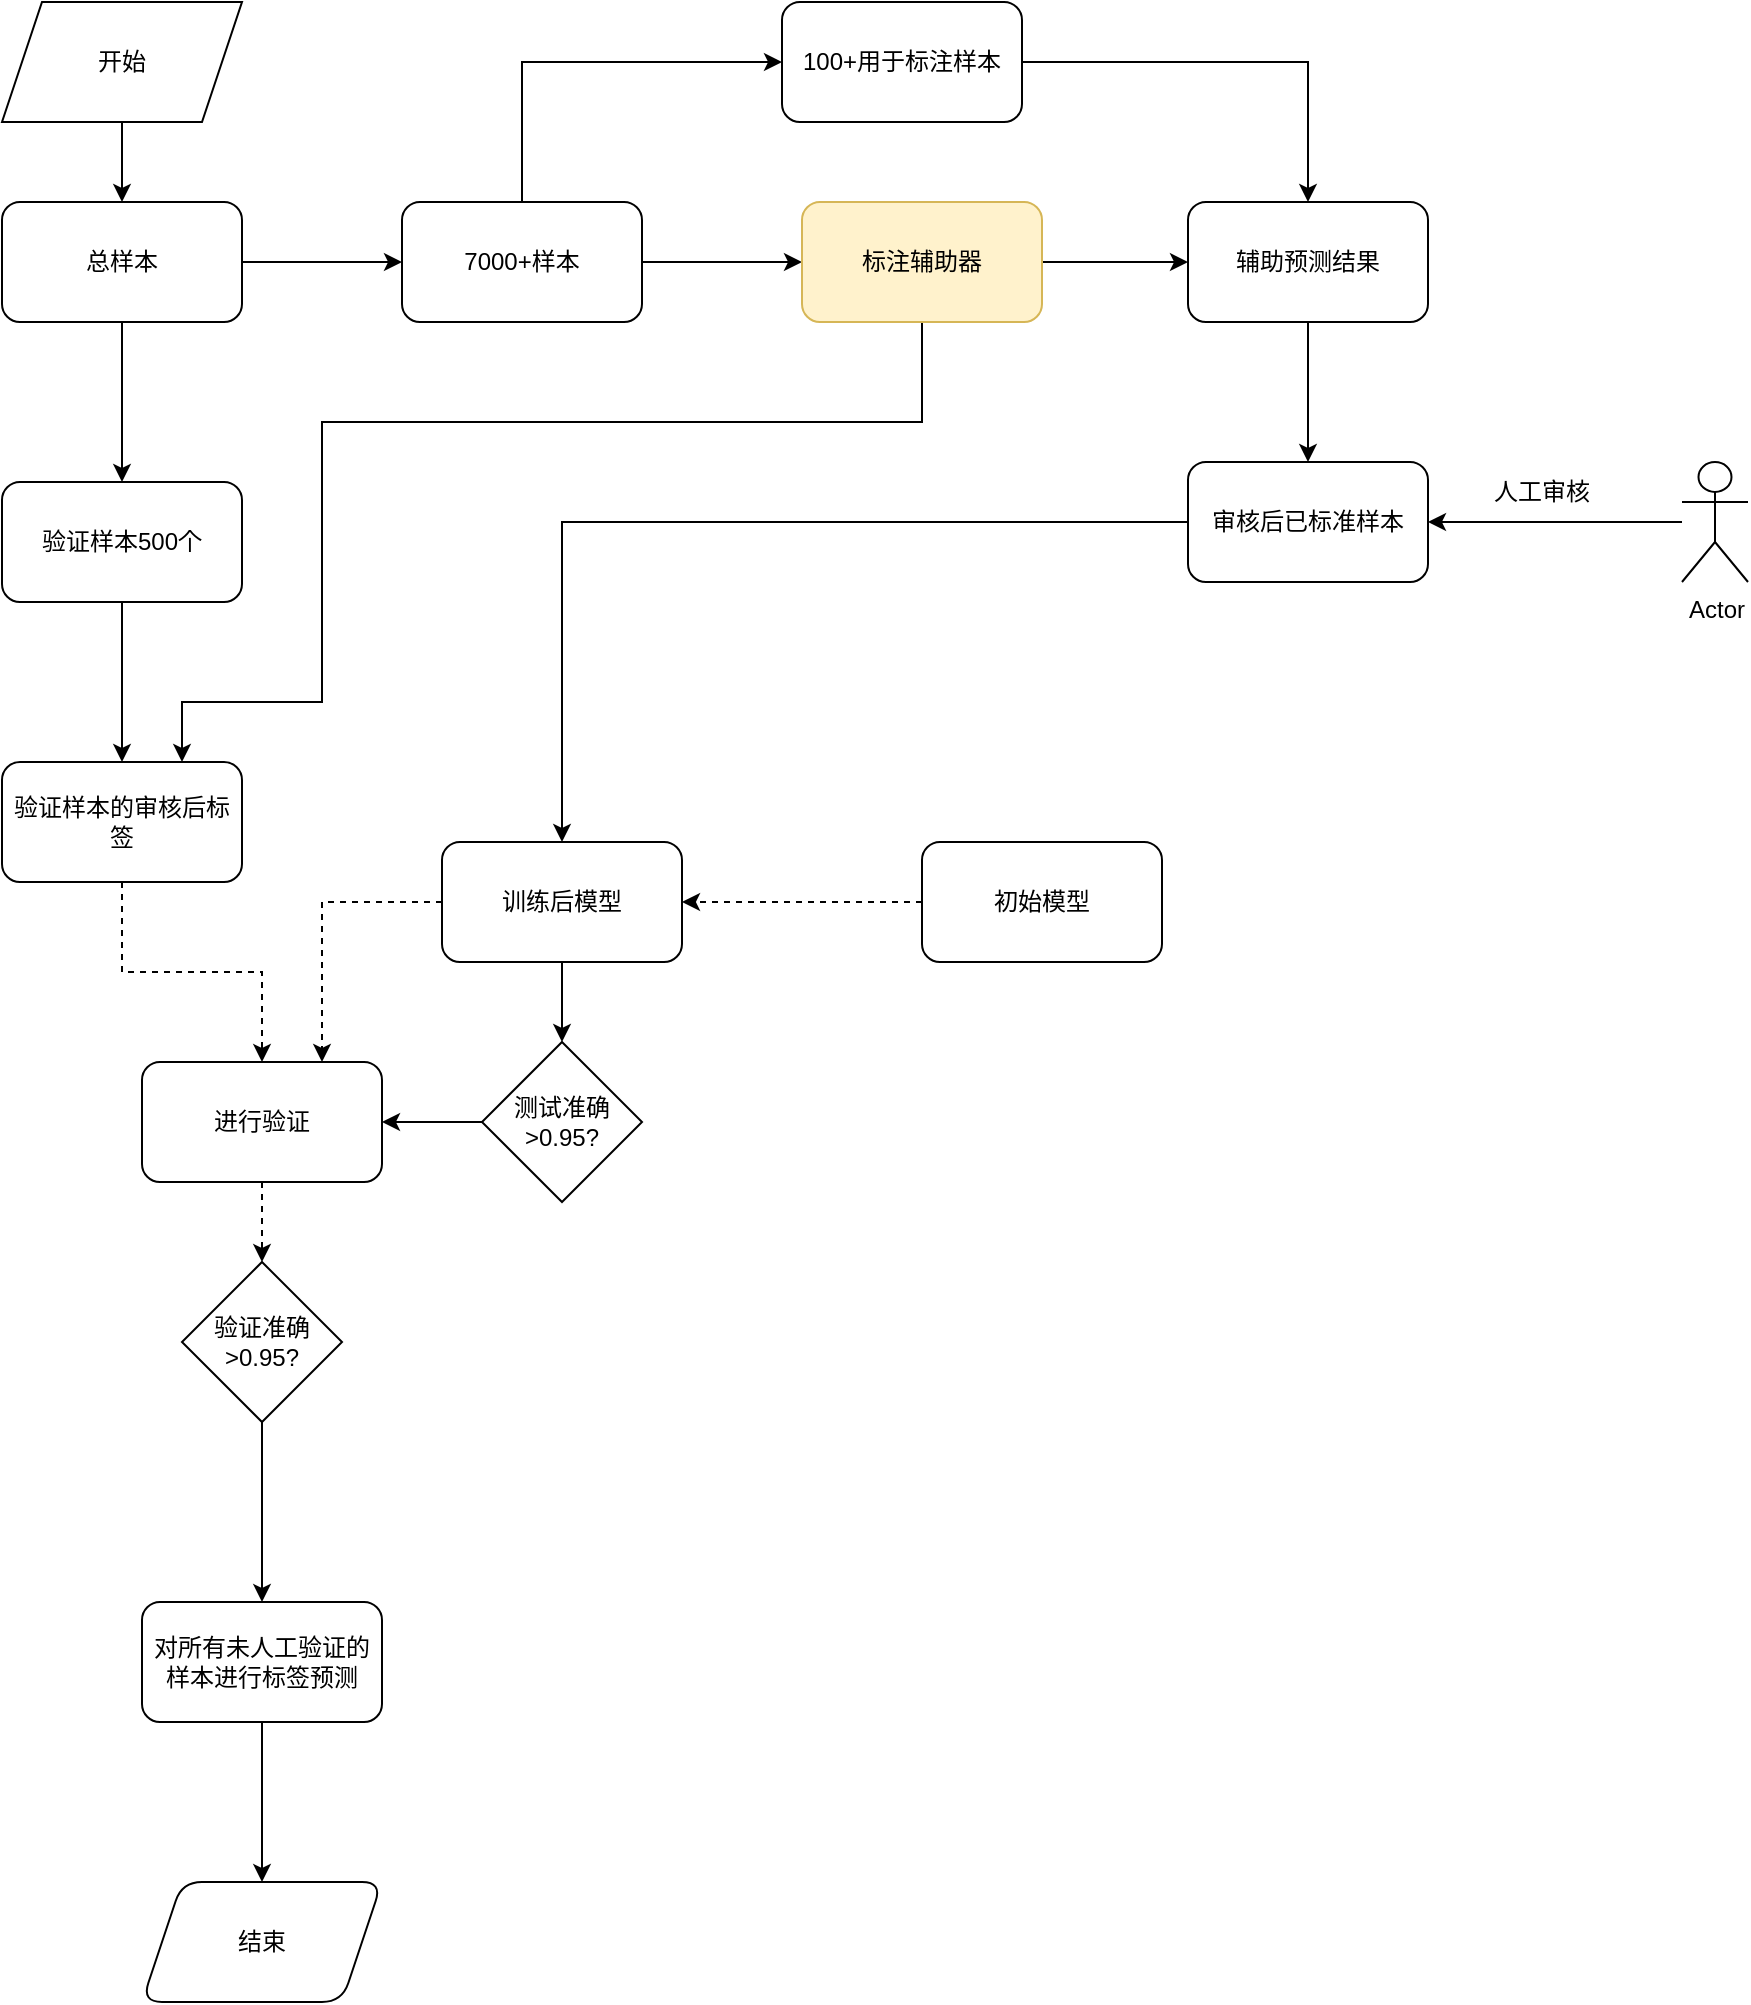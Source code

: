 <mxfile version="17.1.2" type="github">
  <diagram id="C5RBs43oDa-KdzZeNtuy" name="Page-1">
    <mxGraphModel dx="1374" dy="754" grid="1" gridSize="10" guides="1" tooltips="1" connect="1" arrows="1" fold="1" page="1" pageScale="1" pageWidth="827" pageHeight="1169" math="0" shadow="0">
      <root>
        <mxCell id="WIyWlLk6GJQsqaUBKTNV-0" />
        <mxCell id="WIyWlLk6GJQsqaUBKTNV-1" parent="WIyWlLk6GJQsqaUBKTNV-0" />
        <mxCell id="5uJAy-TP2mM9x-UKd_4T-2" value="" style="edgeStyle=orthogonalEdgeStyle;rounded=0;orthogonalLoop=1;jettySize=auto;html=1;" edge="1" parent="WIyWlLk6GJQsqaUBKTNV-1" source="5uJAy-TP2mM9x-UKd_4T-0" target="5uJAy-TP2mM9x-UKd_4T-1">
          <mxGeometry relative="1" as="geometry" />
        </mxCell>
        <mxCell id="5uJAy-TP2mM9x-UKd_4T-22" value="" style="edgeStyle=orthogonalEdgeStyle;rounded=0;orthogonalLoop=1;jettySize=auto;html=1;" edge="1" parent="WIyWlLk6GJQsqaUBKTNV-1" source="5uJAy-TP2mM9x-UKd_4T-0" target="5uJAy-TP2mM9x-UKd_4T-21">
          <mxGeometry relative="1" as="geometry" />
        </mxCell>
        <mxCell id="5uJAy-TP2mM9x-UKd_4T-0" value="总样本" style="rounded=1;whiteSpace=wrap;html=1;" vertex="1" parent="WIyWlLk6GJQsqaUBKTNV-1">
          <mxGeometry x="180" y="120" width="120" height="60" as="geometry" />
        </mxCell>
        <mxCell id="5uJAy-TP2mM9x-UKd_4T-4" value="" style="edgeStyle=orthogonalEdgeStyle;rounded=0;orthogonalLoop=1;jettySize=auto;html=1;" edge="1" parent="WIyWlLk6GJQsqaUBKTNV-1" source="5uJAy-TP2mM9x-UKd_4T-1" target="5uJAy-TP2mM9x-UKd_4T-3">
          <mxGeometry relative="1" as="geometry" />
        </mxCell>
        <mxCell id="5uJAy-TP2mM9x-UKd_4T-40" style="edgeStyle=orthogonalEdgeStyle;rounded=0;orthogonalLoop=1;jettySize=auto;html=1;entryX=0;entryY=0.5;entryDx=0;entryDy=0;" edge="1" parent="WIyWlLk6GJQsqaUBKTNV-1" source="5uJAy-TP2mM9x-UKd_4T-1" target="5uJAy-TP2mM9x-UKd_4T-39">
          <mxGeometry relative="1" as="geometry">
            <Array as="points">
              <mxPoint x="440" y="50" />
            </Array>
          </mxGeometry>
        </mxCell>
        <mxCell id="5uJAy-TP2mM9x-UKd_4T-1" value="7000+样本" style="rounded=1;whiteSpace=wrap;html=1;" vertex="1" parent="WIyWlLk6GJQsqaUBKTNV-1">
          <mxGeometry x="380" y="120" width="120" height="60" as="geometry" />
        </mxCell>
        <mxCell id="5uJAy-TP2mM9x-UKd_4T-6" value="" style="edgeStyle=orthogonalEdgeStyle;rounded=0;orthogonalLoop=1;jettySize=auto;html=1;" edge="1" parent="WIyWlLk6GJQsqaUBKTNV-1" source="5uJAy-TP2mM9x-UKd_4T-3" target="5uJAy-TP2mM9x-UKd_4T-5">
          <mxGeometry relative="1" as="geometry" />
        </mxCell>
        <mxCell id="5uJAy-TP2mM9x-UKd_4T-25" style="edgeStyle=orthogonalEdgeStyle;rounded=0;orthogonalLoop=1;jettySize=auto;html=1;entryX=0.75;entryY=0;entryDx=0;entryDy=0;" edge="1" parent="WIyWlLk6GJQsqaUBKTNV-1" source="5uJAy-TP2mM9x-UKd_4T-3" target="5uJAy-TP2mM9x-UKd_4T-23">
          <mxGeometry relative="1" as="geometry">
            <Array as="points">
              <mxPoint x="640" y="230" />
              <mxPoint x="340" y="230" />
              <mxPoint x="340" y="370" />
              <mxPoint x="270" y="370" />
            </Array>
          </mxGeometry>
        </mxCell>
        <mxCell id="5uJAy-TP2mM9x-UKd_4T-3" value="标注辅助器" style="whiteSpace=wrap;html=1;rounded=1;fillColor=#fff2cc;strokeColor=#d6b656;" vertex="1" parent="WIyWlLk6GJQsqaUBKTNV-1">
          <mxGeometry x="580" y="120" width="120" height="60" as="geometry" />
        </mxCell>
        <mxCell id="5uJAy-TP2mM9x-UKd_4T-8" value="" style="edgeStyle=orthogonalEdgeStyle;rounded=0;orthogonalLoop=1;jettySize=auto;html=1;entryX=0.5;entryY=0;entryDx=0;entryDy=0;" edge="1" parent="WIyWlLk6GJQsqaUBKTNV-1" source="5uJAy-TP2mM9x-UKd_4T-5" target="5uJAy-TP2mM9x-UKd_4T-10">
          <mxGeometry relative="1" as="geometry">
            <mxPoint x="630" y="400" as="targetPoint" />
          </mxGeometry>
        </mxCell>
        <mxCell id="5uJAy-TP2mM9x-UKd_4T-5" value="辅助预测结果" style="whiteSpace=wrap;html=1;rounded=1;" vertex="1" parent="WIyWlLk6GJQsqaUBKTNV-1">
          <mxGeometry x="773" y="120" width="120" height="60" as="geometry" />
        </mxCell>
        <mxCell id="5uJAy-TP2mM9x-UKd_4T-11" style="edgeStyle=orthogonalEdgeStyle;rounded=0;orthogonalLoop=1;jettySize=auto;html=1;entryX=1;entryY=0.5;entryDx=0;entryDy=0;" edge="1" parent="WIyWlLk6GJQsqaUBKTNV-1" source="5uJAy-TP2mM9x-UKd_4T-9" target="5uJAy-TP2mM9x-UKd_4T-10">
          <mxGeometry relative="1" as="geometry" />
        </mxCell>
        <mxCell id="5uJAy-TP2mM9x-UKd_4T-9" value="Actor" style="shape=umlActor;verticalLabelPosition=bottom;verticalAlign=top;html=1;outlineConnect=0;" vertex="1" parent="WIyWlLk6GJQsqaUBKTNV-1">
          <mxGeometry x="1020" y="250" width="33" height="60" as="geometry" />
        </mxCell>
        <mxCell id="5uJAy-TP2mM9x-UKd_4T-15" style="edgeStyle=orthogonalEdgeStyle;rounded=0;orthogonalLoop=1;jettySize=auto;html=1;entryX=0.5;entryY=0;entryDx=0;entryDy=0;" edge="1" parent="WIyWlLk6GJQsqaUBKTNV-1" source="5uJAy-TP2mM9x-UKd_4T-10" target="5uJAy-TP2mM9x-UKd_4T-14">
          <mxGeometry relative="1" as="geometry" />
        </mxCell>
        <mxCell id="5uJAy-TP2mM9x-UKd_4T-10" value="审核后已标准样本" style="rounded=1;whiteSpace=wrap;html=1;" vertex="1" parent="WIyWlLk6GJQsqaUBKTNV-1">
          <mxGeometry x="773" y="250" width="120" height="60" as="geometry" />
        </mxCell>
        <mxCell id="5uJAy-TP2mM9x-UKd_4T-12" value="人工审核" style="text;html=1;strokeColor=none;fillColor=none;align=center;verticalAlign=middle;whiteSpace=wrap;rounded=0;" vertex="1" parent="WIyWlLk6GJQsqaUBKTNV-1">
          <mxGeometry x="920" y="250" width="60" height="30" as="geometry" />
        </mxCell>
        <mxCell id="5uJAy-TP2mM9x-UKd_4T-16" style="edgeStyle=orthogonalEdgeStyle;rounded=0;orthogonalLoop=1;jettySize=auto;html=1;entryX=1;entryY=0.5;entryDx=0;entryDy=0;dashed=1;" edge="1" parent="WIyWlLk6GJQsqaUBKTNV-1" source="5uJAy-TP2mM9x-UKd_4T-13" target="5uJAy-TP2mM9x-UKd_4T-14">
          <mxGeometry relative="1" as="geometry" />
        </mxCell>
        <mxCell id="5uJAy-TP2mM9x-UKd_4T-13" value="初始模型" style="rounded=1;whiteSpace=wrap;html=1;" vertex="1" parent="WIyWlLk6GJQsqaUBKTNV-1">
          <mxGeometry x="640" y="440" width="120" height="60" as="geometry" />
        </mxCell>
        <mxCell id="5uJAy-TP2mM9x-UKd_4T-18" style="edgeStyle=orthogonalEdgeStyle;rounded=0;orthogonalLoop=1;jettySize=auto;html=1;" edge="1" parent="WIyWlLk6GJQsqaUBKTNV-1" source="5uJAy-TP2mM9x-UKd_4T-14">
          <mxGeometry relative="1" as="geometry">
            <mxPoint x="460" y="540" as="targetPoint" />
          </mxGeometry>
        </mxCell>
        <mxCell id="5uJAy-TP2mM9x-UKd_4T-27" style="edgeStyle=orthogonalEdgeStyle;rounded=0;orthogonalLoop=1;jettySize=auto;html=1;entryX=0.75;entryY=0;entryDx=0;entryDy=0;dashed=1;" edge="1" parent="WIyWlLk6GJQsqaUBKTNV-1" source="5uJAy-TP2mM9x-UKd_4T-14" target="5uJAy-TP2mM9x-UKd_4T-20">
          <mxGeometry relative="1" as="geometry" />
        </mxCell>
        <mxCell id="5uJAy-TP2mM9x-UKd_4T-14" value="训练后模型" style="rounded=1;whiteSpace=wrap;html=1;" vertex="1" parent="WIyWlLk6GJQsqaUBKTNV-1">
          <mxGeometry x="400" y="440" width="120" height="60" as="geometry" />
        </mxCell>
        <mxCell id="5uJAy-TP2mM9x-UKd_4T-19" style="edgeStyle=orthogonalEdgeStyle;rounded=0;orthogonalLoop=1;jettySize=auto;html=1;" edge="1" parent="WIyWlLk6GJQsqaUBKTNV-1" source="5uJAy-TP2mM9x-UKd_4T-17">
          <mxGeometry relative="1" as="geometry">
            <mxPoint x="370" y="580" as="targetPoint" />
          </mxGeometry>
        </mxCell>
        <mxCell id="5uJAy-TP2mM9x-UKd_4T-17" value="测试准确&amp;gt;0.95?" style="rhombus;whiteSpace=wrap;html=1;" vertex="1" parent="WIyWlLk6GJQsqaUBKTNV-1">
          <mxGeometry x="420" y="540" width="80" height="80" as="geometry" />
        </mxCell>
        <mxCell id="5uJAy-TP2mM9x-UKd_4T-29" style="edgeStyle=orthogonalEdgeStyle;rounded=0;orthogonalLoop=1;jettySize=auto;html=1;dashed=1;" edge="1" parent="WIyWlLk6GJQsqaUBKTNV-1" source="5uJAy-TP2mM9x-UKd_4T-20" target="5uJAy-TP2mM9x-UKd_4T-28">
          <mxGeometry relative="1" as="geometry" />
        </mxCell>
        <mxCell id="5uJAy-TP2mM9x-UKd_4T-20" value="进行验证" style="rounded=1;whiteSpace=wrap;html=1;" vertex="1" parent="WIyWlLk6GJQsqaUBKTNV-1">
          <mxGeometry x="250" y="550" width="120" height="60" as="geometry" />
        </mxCell>
        <mxCell id="5uJAy-TP2mM9x-UKd_4T-24" value="" style="edgeStyle=orthogonalEdgeStyle;rounded=0;orthogonalLoop=1;jettySize=auto;html=1;" edge="1" parent="WIyWlLk6GJQsqaUBKTNV-1" source="5uJAy-TP2mM9x-UKd_4T-21" target="5uJAy-TP2mM9x-UKd_4T-23">
          <mxGeometry relative="1" as="geometry" />
        </mxCell>
        <mxCell id="5uJAy-TP2mM9x-UKd_4T-21" value="验证样本500个" style="whiteSpace=wrap;html=1;rounded=1;" vertex="1" parent="WIyWlLk6GJQsqaUBKTNV-1">
          <mxGeometry x="180" y="260" width="120" height="60" as="geometry" />
        </mxCell>
        <mxCell id="5uJAy-TP2mM9x-UKd_4T-26" style="edgeStyle=orthogonalEdgeStyle;rounded=0;orthogonalLoop=1;jettySize=auto;html=1;entryX=0.5;entryY=0;entryDx=0;entryDy=0;dashed=1;" edge="1" parent="WIyWlLk6GJQsqaUBKTNV-1" source="5uJAy-TP2mM9x-UKd_4T-23" target="5uJAy-TP2mM9x-UKd_4T-20">
          <mxGeometry relative="1" as="geometry" />
        </mxCell>
        <mxCell id="5uJAy-TP2mM9x-UKd_4T-23" value="验证样本的审核后标签" style="whiteSpace=wrap;html=1;rounded=1;" vertex="1" parent="WIyWlLk6GJQsqaUBKTNV-1">
          <mxGeometry x="180" y="400" width="120" height="60" as="geometry" />
        </mxCell>
        <mxCell id="5uJAy-TP2mM9x-UKd_4T-33" value="" style="edgeStyle=orthogonalEdgeStyle;rounded=0;orthogonalLoop=1;jettySize=auto;html=1;" edge="1" parent="WIyWlLk6GJQsqaUBKTNV-1" source="5uJAy-TP2mM9x-UKd_4T-28" target="5uJAy-TP2mM9x-UKd_4T-32">
          <mxGeometry relative="1" as="geometry" />
        </mxCell>
        <mxCell id="5uJAy-TP2mM9x-UKd_4T-28" value="验证准确&amp;gt;0.95?" style="rhombus;whiteSpace=wrap;html=1;" vertex="1" parent="WIyWlLk6GJQsqaUBKTNV-1">
          <mxGeometry x="270" y="650" width="80" height="80" as="geometry" />
        </mxCell>
        <mxCell id="5uJAy-TP2mM9x-UKd_4T-35" value="" style="edgeStyle=orthogonalEdgeStyle;rounded=0;orthogonalLoop=1;jettySize=auto;html=1;" edge="1" parent="WIyWlLk6GJQsqaUBKTNV-1" source="5uJAy-TP2mM9x-UKd_4T-32" target="5uJAy-TP2mM9x-UKd_4T-34">
          <mxGeometry relative="1" as="geometry" />
        </mxCell>
        <mxCell id="5uJAy-TP2mM9x-UKd_4T-32" value="对所有未人工验证的样本进行标签预测" style="rounded=1;whiteSpace=wrap;html=1;" vertex="1" parent="WIyWlLk6GJQsqaUBKTNV-1">
          <mxGeometry x="250" y="820" width="120" height="60" as="geometry" />
        </mxCell>
        <mxCell id="5uJAy-TP2mM9x-UKd_4T-34" value="结束" style="shape=parallelogram;perimeter=parallelogramPerimeter;whiteSpace=wrap;html=1;fixedSize=1;rounded=1;" vertex="1" parent="WIyWlLk6GJQsqaUBKTNV-1">
          <mxGeometry x="250" y="960" width="120" height="60" as="geometry" />
        </mxCell>
        <mxCell id="5uJAy-TP2mM9x-UKd_4T-37" style="edgeStyle=orthogonalEdgeStyle;rounded=0;orthogonalLoop=1;jettySize=auto;html=1;entryX=0.5;entryY=0;entryDx=0;entryDy=0;" edge="1" parent="WIyWlLk6GJQsqaUBKTNV-1" source="5uJAy-TP2mM9x-UKd_4T-36" target="5uJAy-TP2mM9x-UKd_4T-0">
          <mxGeometry relative="1" as="geometry" />
        </mxCell>
        <mxCell id="5uJAy-TP2mM9x-UKd_4T-36" value="开始" style="shape=parallelogram;perimeter=parallelogramPerimeter;whiteSpace=wrap;html=1;fixedSize=1;" vertex="1" parent="WIyWlLk6GJQsqaUBKTNV-1">
          <mxGeometry x="180" y="20" width="120" height="60" as="geometry" />
        </mxCell>
        <mxCell id="5uJAy-TP2mM9x-UKd_4T-41" style="edgeStyle=orthogonalEdgeStyle;rounded=0;orthogonalLoop=1;jettySize=auto;html=1;" edge="1" parent="WIyWlLk6GJQsqaUBKTNV-1" source="5uJAy-TP2mM9x-UKd_4T-39" target="5uJAy-TP2mM9x-UKd_4T-5">
          <mxGeometry relative="1" as="geometry" />
        </mxCell>
        <mxCell id="5uJAy-TP2mM9x-UKd_4T-39" value="100+用于标注样本" style="rounded=1;whiteSpace=wrap;html=1;" vertex="1" parent="WIyWlLk6GJQsqaUBKTNV-1">
          <mxGeometry x="570" y="20" width="120" height="60" as="geometry" />
        </mxCell>
      </root>
    </mxGraphModel>
  </diagram>
</mxfile>
